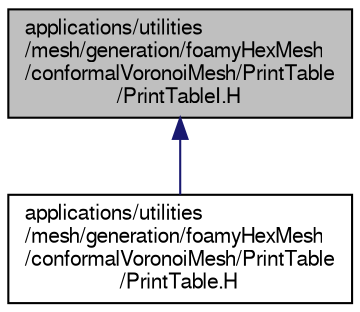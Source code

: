 digraph "applications/utilities/mesh/generation/foamyHexMesh/conformalVoronoiMesh/PrintTable/PrintTableI.H"
{
  bgcolor="transparent";
  edge [fontname="FreeSans",fontsize="10",labelfontname="FreeSans",labelfontsize="10"];
  node [fontname="FreeSans",fontsize="10",shape=record];
  Node1 [label="applications/utilities\l/mesh/generation/foamyHexMesh\l/conformalVoronoiMesh/PrintTable\l/PrintTableI.H",height=0.2,width=0.4,color="black", fillcolor="grey75", style="filled", fontcolor="black"];
  Node1 -> Node2 [dir="back",color="midnightblue",fontsize="10",style="solid",fontname="FreeSans"];
  Node2 [label="applications/utilities\l/mesh/generation/foamyHexMesh\l/conformalVoronoiMesh/PrintTable\l/PrintTable.H",height=0.2,width=0.4,color="black",URL="$a18380.html"];
}
